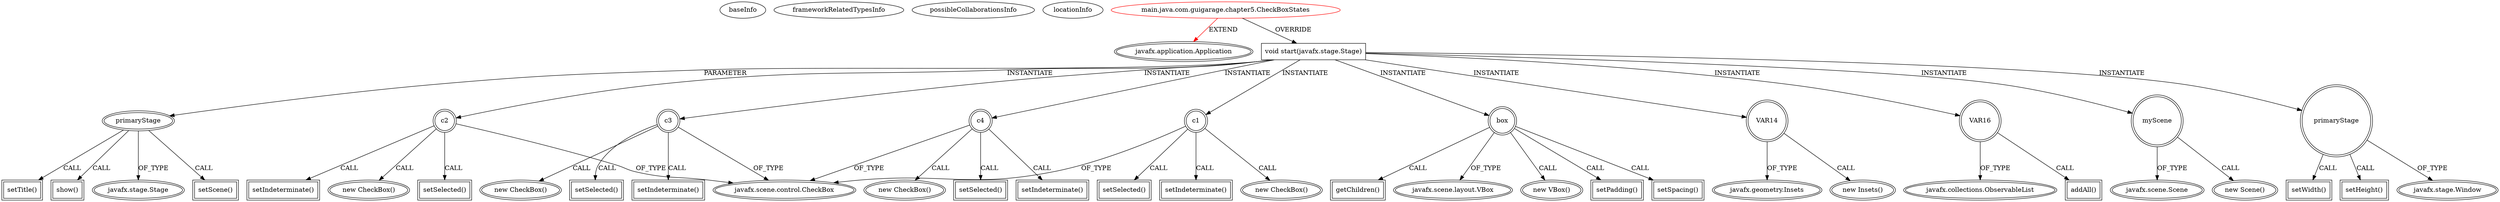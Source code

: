 digraph {
baseInfo[graphId=2865,category="extension_graph",isAnonymous=false,possibleRelation=false]
frameworkRelatedTypesInfo[0="javafx.application.Application"]
possibleCollaborationsInfo[]
locationInfo[projectName="guigarage-mastering-javafx-controls",filePath="/guigarage-mastering-javafx-controls/mastering-javafx-controls-master/src/main/java/com/guigarage/chapter5/CheckBoxStates.java",contextSignature="CheckBoxStates",graphId="2865"]
0[label="main.java.com.guigarage.chapter5.CheckBoxStates",vertexType="ROOT_CLIENT_CLASS_DECLARATION",isFrameworkType=false,color=red]
1[label="javafx.application.Application",vertexType="FRAMEWORK_CLASS_TYPE",isFrameworkType=true,peripheries=2]
2[label="void start(javafx.stage.Stage)",vertexType="OVERRIDING_METHOD_DECLARATION",isFrameworkType=false,shape=box]
3[label="primaryStage",vertexType="PARAMETER_DECLARATION",isFrameworkType=true,peripheries=2]
4[label="javafx.stage.Stage",vertexType="FRAMEWORK_CLASS_TYPE",isFrameworkType=true,peripheries=2]
6[label="c1",vertexType="VARIABLE_EXPRESION",isFrameworkType=true,peripheries=2,shape=circle]
7[label="javafx.scene.control.CheckBox",vertexType="FRAMEWORK_CLASS_TYPE",isFrameworkType=true,peripheries=2]
5[label="new CheckBox()",vertexType="CONSTRUCTOR_CALL",isFrameworkType=true,peripheries=2]
9[label="setSelected()",vertexType="INSIDE_CALL",isFrameworkType=true,peripheries=2,shape=box]
11[label="setIndeterminate()",vertexType="INSIDE_CALL",isFrameworkType=true,peripheries=2,shape=box]
13[label="c2",vertexType="VARIABLE_EXPRESION",isFrameworkType=true,peripheries=2,shape=circle]
12[label="new CheckBox()",vertexType="CONSTRUCTOR_CALL",isFrameworkType=true,peripheries=2]
16[label="setSelected()",vertexType="INSIDE_CALL",isFrameworkType=true,peripheries=2,shape=box]
18[label="setIndeterminate()",vertexType="INSIDE_CALL",isFrameworkType=true,peripheries=2,shape=box]
20[label="c3",vertexType="VARIABLE_EXPRESION",isFrameworkType=true,peripheries=2,shape=circle]
19[label="new CheckBox()",vertexType="CONSTRUCTOR_CALL",isFrameworkType=true,peripheries=2]
23[label="setSelected()",vertexType="INSIDE_CALL",isFrameworkType=true,peripheries=2,shape=box]
25[label="setIndeterminate()",vertexType="INSIDE_CALL",isFrameworkType=true,peripheries=2,shape=box]
27[label="c4",vertexType="VARIABLE_EXPRESION",isFrameworkType=true,peripheries=2,shape=circle]
26[label="new CheckBox()",vertexType="CONSTRUCTOR_CALL",isFrameworkType=true,peripheries=2]
30[label="setSelected()",vertexType="INSIDE_CALL",isFrameworkType=true,peripheries=2,shape=box]
32[label="setIndeterminate()",vertexType="INSIDE_CALL",isFrameworkType=true,peripheries=2,shape=box]
34[label="box",vertexType="VARIABLE_EXPRESION",isFrameworkType=true,peripheries=2,shape=circle]
35[label="javafx.scene.layout.VBox",vertexType="FRAMEWORK_CLASS_TYPE",isFrameworkType=true,peripheries=2]
33[label="new VBox()",vertexType="CONSTRUCTOR_CALL",isFrameworkType=true,peripheries=2]
37[label="setPadding()",vertexType="INSIDE_CALL",isFrameworkType=true,peripheries=2,shape=box]
39[label="VAR14",vertexType="VARIABLE_EXPRESION",isFrameworkType=true,peripheries=2,shape=circle]
40[label="javafx.geometry.Insets",vertexType="FRAMEWORK_CLASS_TYPE",isFrameworkType=true,peripheries=2]
38[label="new Insets()",vertexType="CONSTRUCTOR_CALL",isFrameworkType=true,peripheries=2]
42[label="setSpacing()",vertexType="INSIDE_CALL",isFrameworkType=true,peripheries=2,shape=box]
43[label="VAR16",vertexType="VARIABLE_EXPRESION",isFrameworkType=true,peripheries=2,shape=circle]
45[label="javafx.collections.ObservableList",vertexType="FRAMEWORK_INTERFACE_TYPE",isFrameworkType=true,peripheries=2]
44[label="addAll()",vertexType="INSIDE_CALL",isFrameworkType=true,peripheries=2,shape=box]
47[label="getChildren()",vertexType="INSIDE_CALL",isFrameworkType=true,peripheries=2,shape=box]
49[label="myScene",vertexType="VARIABLE_EXPRESION",isFrameworkType=true,peripheries=2,shape=circle]
50[label="javafx.scene.Scene",vertexType="FRAMEWORK_CLASS_TYPE",isFrameworkType=true,peripheries=2]
48[label="new Scene()",vertexType="CONSTRUCTOR_CALL",isFrameworkType=true,peripheries=2]
52[label="setScene()",vertexType="INSIDE_CALL",isFrameworkType=true,peripheries=2,shape=box]
54[label="setTitle()",vertexType="INSIDE_CALL",isFrameworkType=true,peripheries=2,shape=box]
55[label="primaryStage",vertexType="VARIABLE_EXPRESION",isFrameworkType=true,peripheries=2,shape=circle]
57[label="javafx.stage.Window",vertexType="FRAMEWORK_CLASS_TYPE",isFrameworkType=true,peripheries=2]
56[label="setWidth()",vertexType="INSIDE_CALL",isFrameworkType=true,peripheries=2,shape=box]
59[label="setHeight()",vertexType="INSIDE_CALL",isFrameworkType=true,peripheries=2,shape=box]
61[label="show()",vertexType="INSIDE_CALL",isFrameworkType=true,peripheries=2,shape=box]
0->1[label="EXTEND",color=red]
0->2[label="OVERRIDE"]
3->4[label="OF_TYPE"]
2->3[label="PARAMETER"]
2->6[label="INSTANTIATE"]
6->7[label="OF_TYPE"]
6->5[label="CALL"]
6->9[label="CALL"]
6->11[label="CALL"]
2->13[label="INSTANTIATE"]
13->7[label="OF_TYPE"]
13->12[label="CALL"]
13->16[label="CALL"]
13->18[label="CALL"]
2->20[label="INSTANTIATE"]
20->7[label="OF_TYPE"]
20->19[label="CALL"]
20->23[label="CALL"]
20->25[label="CALL"]
2->27[label="INSTANTIATE"]
27->7[label="OF_TYPE"]
27->26[label="CALL"]
27->30[label="CALL"]
27->32[label="CALL"]
2->34[label="INSTANTIATE"]
34->35[label="OF_TYPE"]
34->33[label="CALL"]
34->37[label="CALL"]
2->39[label="INSTANTIATE"]
39->40[label="OF_TYPE"]
39->38[label="CALL"]
34->42[label="CALL"]
2->43[label="INSTANTIATE"]
43->45[label="OF_TYPE"]
43->44[label="CALL"]
34->47[label="CALL"]
2->49[label="INSTANTIATE"]
49->50[label="OF_TYPE"]
49->48[label="CALL"]
3->52[label="CALL"]
3->54[label="CALL"]
2->55[label="INSTANTIATE"]
55->57[label="OF_TYPE"]
55->56[label="CALL"]
55->59[label="CALL"]
3->61[label="CALL"]
}
